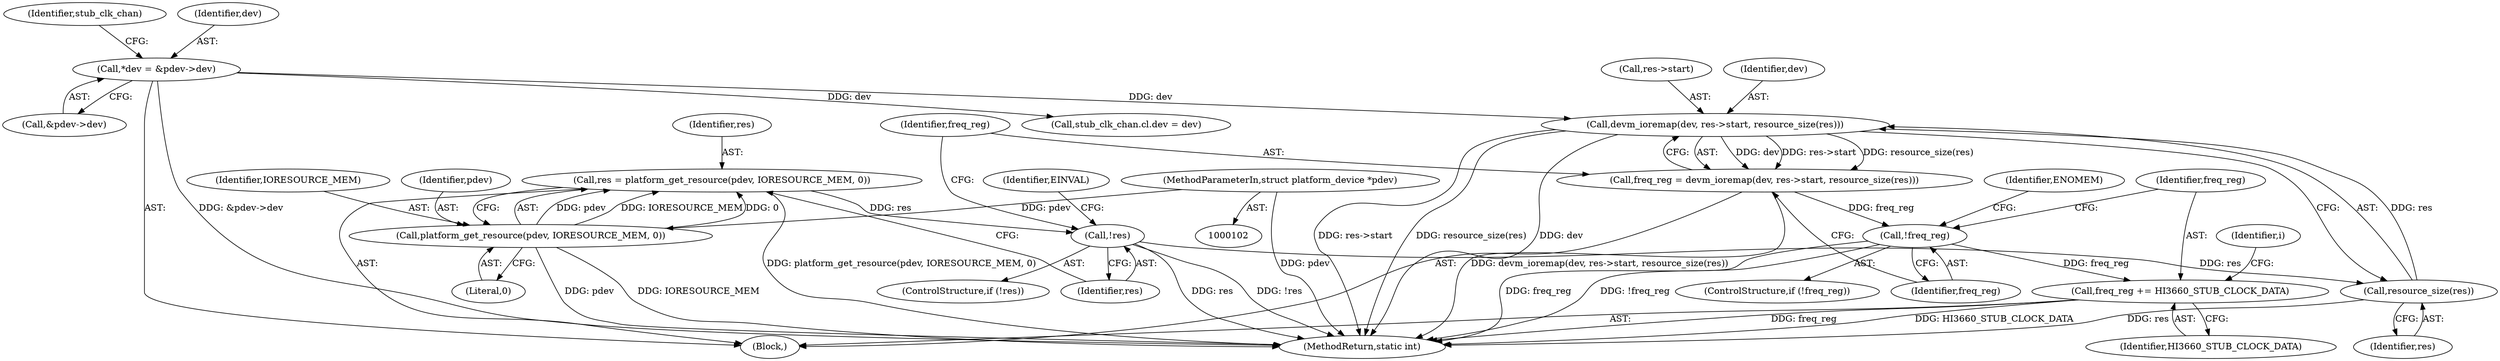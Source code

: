digraph "0_linux_9903e41ae1f5d50c93f268ca3304d4d7c64b9311@pointer" {
"1000177" [label="(Call,devm_ioremap(dev, res->start, resource_size(res)))"];
"1000106" [label="(Call,*dev = &pdev->dev)"];
"1000182" [label="(Call,resource_size(res))"];
"1000170" [label="(Call,!res)"];
"1000163" [label="(Call,res = platform_get_resource(pdev, IORESOURCE_MEM, 0))"];
"1000165" [label="(Call,platform_get_resource(pdev, IORESOURCE_MEM, 0))"];
"1000103" [label="(MethodParameterIn,struct platform_device *pdev)"];
"1000175" [label="(Call,freq_reg = devm_ioremap(dev, res->start, resource_size(res)))"];
"1000185" [label="(Call,!freq_reg)"];
"1000190" [label="(Call,freq_reg += HI3660_STUB_CLOCK_DATA)"];
"1000182" [label="(Call,resource_size(res))"];
"1000166" [label="(Identifier,pdev)"];
"1000175" [label="(Call,freq_reg = devm_ioremap(dev, res->start, resource_size(res)))"];
"1000186" [label="(Identifier,freq_reg)"];
"1000191" [label="(Identifier,freq_reg)"];
"1000177" [label="(Call,devm_ioremap(dev, res->start, resource_size(res)))"];
"1000167" [label="(Identifier,IORESOURCE_MEM)"];
"1000104" [label="(Block,)"];
"1000171" [label="(Identifier,res)"];
"1000165" [label="(Call,platform_get_resource(pdev, IORESOURCE_MEM, 0))"];
"1000189" [label="(Identifier,ENOMEM)"];
"1000184" [label="(ControlStructure,if (!freq_reg))"];
"1000190" [label="(Call,freq_reg += HI3660_STUB_CLOCK_DATA)"];
"1000164" [label="(Identifier,res)"];
"1000118" [label="(Identifier,stub_clk_chan)"];
"1000108" [label="(Call,&pdev->dev)"];
"1000169" [label="(ControlStructure,if (!res))"];
"1000183" [label="(Identifier,res)"];
"1000178" [label="(Identifier,dev)"];
"1000107" [label="(Identifier,dev)"];
"1000168" [label="(Literal,0)"];
"1000103" [label="(MethodParameterIn,struct platform_device *pdev)"];
"1000163" [label="(Call,res = platform_get_resource(pdev, IORESOURCE_MEM, 0))"];
"1000106" [label="(Call,*dev = &pdev->dev)"];
"1000228" [label="(MethodReturn,static int)"];
"1000195" [label="(Identifier,i)"];
"1000115" [label="(Call,stub_clk_chan.cl.dev = dev)"];
"1000179" [label="(Call,res->start)"];
"1000176" [label="(Identifier,freq_reg)"];
"1000192" [label="(Identifier,HI3660_STUB_CLOCK_DATA)"];
"1000170" [label="(Call,!res)"];
"1000174" [label="(Identifier,EINVAL)"];
"1000185" [label="(Call,!freq_reg)"];
"1000177" -> "1000175"  [label="AST: "];
"1000177" -> "1000182"  [label="CFG: "];
"1000178" -> "1000177"  [label="AST: "];
"1000179" -> "1000177"  [label="AST: "];
"1000182" -> "1000177"  [label="AST: "];
"1000175" -> "1000177"  [label="CFG: "];
"1000177" -> "1000228"  [label="DDG: res->start"];
"1000177" -> "1000228"  [label="DDG: resource_size(res)"];
"1000177" -> "1000228"  [label="DDG: dev"];
"1000177" -> "1000175"  [label="DDG: dev"];
"1000177" -> "1000175"  [label="DDG: res->start"];
"1000177" -> "1000175"  [label="DDG: resource_size(res)"];
"1000106" -> "1000177"  [label="DDG: dev"];
"1000182" -> "1000177"  [label="DDG: res"];
"1000106" -> "1000104"  [label="AST: "];
"1000106" -> "1000108"  [label="CFG: "];
"1000107" -> "1000106"  [label="AST: "];
"1000108" -> "1000106"  [label="AST: "];
"1000118" -> "1000106"  [label="CFG: "];
"1000106" -> "1000228"  [label="DDG: &pdev->dev"];
"1000106" -> "1000115"  [label="DDG: dev"];
"1000182" -> "1000183"  [label="CFG: "];
"1000183" -> "1000182"  [label="AST: "];
"1000182" -> "1000228"  [label="DDG: res"];
"1000170" -> "1000182"  [label="DDG: res"];
"1000170" -> "1000169"  [label="AST: "];
"1000170" -> "1000171"  [label="CFG: "];
"1000171" -> "1000170"  [label="AST: "];
"1000174" -> "1000170"  [label="CFG: "];
"1000176" -> "1000170"  [label="CFG: "];
"1000170" -> "1000228"  [label="DDG: res"];
"1000170" -> "1000228"  [label="DDG: !res"];
"1000163" -> "1000170"  [label="DDG: res"];
"1000163" -> "1000104"  [label="AST: "];
"1000163" -> "1000165"  [label="CFG: "];
"1000164" -> "1000163"  [label="AST: "];
"1000165" -> "1000163"  [label="AST: "];
"1000171" -> "1000163"  [label="CFG: "];
"1000163" -> "1000228"  [label="DDG: platform_get_resource(pdev, IORESOURCE_MEM, 0)"];
"1000165" -> "1000163"  [label="DDG: pdev"];
"1000165" -> "1000163"  [label="DDG: IORESOURCE_MEM"];
"1000165" -> "1000163"  [label="DDG: 0"];
"1000165" -> "1000168"  [label="CFG: "];
"1000166" -> "1000165"  [label="AST: "];
"1000167" -> "1000165"  [label="AST: "];
"1000168" -> "1000165"  [label="AST: "];
"1000165" -> "1000228"  [label="DDG: pdev"];
"1000165" -> "1000228"  [label="DDG: IORESOURCE_MEM"];
"1000103" -> "1000165"  [label="DDG: pdev"];
"1000103" -> "1000102"  [label="AST: "];
"1000103" -> "1000228"  [label="DDG: pdev"];
"1000175" -> "1000104"  [label="AST: "];
"1000176" -> "1000175"  [label="AST: "];
"1000186" -> "1000175"  [label="CFG: "];
"1000175" -> "1000228"  [label="DDG: devm_ioremap(dev, res->start, resource_size(res))"];
"1000175" -> "1000185"  [label="DDG: freq_reg"];
"1000185" -> "1000184"  [label="AST: "];
"1000185" -> "1000186"  [label="CFG: "];
"1000186" -> "1000185"  [label="AST: "];
"1000189" -> "1000185"  [label="CFG: "];
"1000191" -> "1000185"  [label="CFG: "];
"1000185" -> "1000228"  [label="DDG: !freq_reg"];
"1000185" -> "1000228"  [label="DDG: freq_reg"];
"1000185" -> "1000190"  [label="DDG: freq_reg"];
"1000190" -> "1000104"  [label="AST: "];
"1000190" -> "1000192"  [label="CFG: "];
"1000191" -> "1000190"  [label="AST: "];
"1000192" -> "1000190"  [label="AST: "];
"1000195" -> "1000190"  [label="CFG: "];
"1000190" -> "1000228"  [label="DDG: freq_reg"];
"1000190" -> "1000228"  [label="DDG: HI3660_STUB_CLOCK_DATA"];
}
